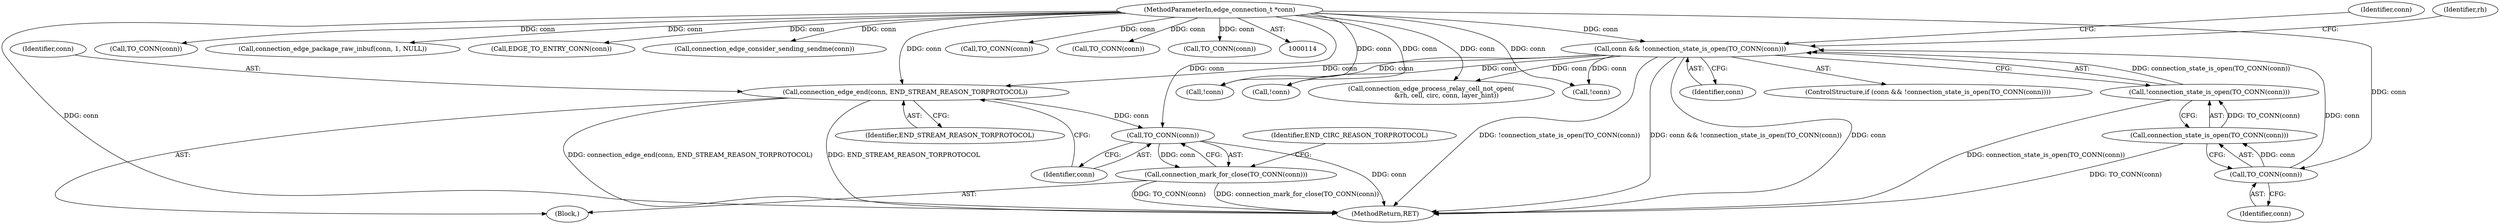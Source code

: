 digraph "0_tor_56a7c5bc15e0447203a491c1ee37de9939ad1dcd@API" {
"1000379" [label="(Call,connection_edge_end(conn, END_STREAM_REASON_TORPROTOCOL))"];
"1000205" [label="(Call,conn && !connection_state_is_open(TO_CONN(conn)))"];
"1000209" [label="(Call,TO_CONN(conn))"];
"1000117" [label="(MethodParameterIn,edge_connection_t *conn)"];
"1000207" [label="(Call,!connection_state_is_open(TO_CONN(conn)))"];
"1000208" [label="(Call,connection_state_is_open(TO_CONN(conn)))"];
"1000383" [label="(Call,TO_CONN(conn))"];
"1000382" [label="(Call,connection_mark_for_close(TO_CONN(conn)))"];
"1000208" [label="(Call,connection_state_is_open(TO_CONN(conn)))"];
"1000210" [label="(Identifier,conn)"];
"1001064" [label="(MethodReturn,RET)"];
"1000249" [label="(Call,connection_edge_process_relay_cell_not_open(\n               &rh, cell, circ, conn, layer_hint))"];
"1000379" [label="(Call,connection_edge_end(conn, END_STREAM_REASON_TORPROTOCOL))"];
"1000925" [label="(Call,!conn)"];
"1000206" [label="(Identifier,conn)"];
"1000383" [label="(Call,TO_CONN(conn))"];
"1000378" [label="(Block,)"];
"1000207" [label="(Call,!connection_state_is_open(TO_CONN(conn)))"];
"1000403" [label="(Call,!conn)"];
"1000204" [label="(ControlStructure,if (conn && !connection_state_is_open(TO_CONN(conn))))"];
"1000258" [label="(Identifier,rh)"];
"1000205" [label="(Call,conn && !connection_state_is_open(TO_CONN(conn)))"];
"1000954" [label="(Call,TO_CONN(conn))"];
"1000958" [label="(Call,connection_edge_package_raw_inbuf(conn, 1, NULL))"];
"1000380" [label="(Identifier,conn)"];
"1000494" [label="(Call,EDGE_TO_ENTRY_CONN(conn))"];
"1000209" [label="(Call,TO_CONN(conn))"];
"1000117" [label="(MethodParameterIn,edge_connection_t *conn)"];
"1000451" [label="(Call,connection_edge_consider_sending_sendme(conn))"];
"1000472" [label="(Call,!conn)"];
"1000384" [label="(Identifier,conn)"];
"1000536" [label="(Call,TO_CONN(conn))"];
"1000387" [label="(Identifier,END_CIRC_REASON_TORPROTOCOL)"];
"1000445" [label="(Call,TO_CONN(conn))"];
"1000381" [label="(Identifier,END_STREAM_REASON_TORPROTOCOL)"];
"1000965" [label="(Call,TO_CONN(conn))"];
"1000217" [label="(Identifier,conn)"];
"1000382" [label="(Call,connection_mark_for_close(TO_CONN(conn)))"];
"1000379" -> "1000378"  [label="AST: "];
"1000379" -> "1000381"  [label="CFG: "];
"1000380" -> "1000379"  [label="AST: "];
"1000381" -> "1000379"  [label="AST: "];
"1000384" -> "1000379"  [label="CFG: "];
"1000379" -> "1001064"  [label="DDG: connection_edge_end(conn, END_STREAM_REASON_TORPROTOCOL)"];
"1000379" -> "1001064"  [label="DDG: END_STREAM_REASON_TORPROTOCOL"];
"1000205" -> "1000379"  [label="DDG: conn"];
"1000117" -> "1000379"  [label="DDG: conn"];
"1000379" -> "1000383"  [label="DDG: conn"];
"1000205" -> "1000204"  [label="AST: "];
"1000205" -> "1000206"  [label="CFG: "];
"1000205" -> "1000207"  [label="CFG: "];
"1000206" -> "1000205"  [label="AST: "];
"1000207" -> "1000205"  [label="AST: "];
"1000217" -> "1000205"  [label="CFG: "];
"1000258" -> "1000205"  [label="CFG: "];
"1000205" -> "1001064"  [label="DDG: conn"];
"1000205" -> "1001064"  [label="DDG: !connection_state_is_open(TO_CONN(conn))"];
"1000205" -> "1001064"  [label="DDG: conn && !connection_state_is_open(TO_CONN(conn))"];
"1000209" -> "1000205"  [label="DDG: conn"];
"1000117" -> "1000205"  [label="DDG: conn"];
"1000207" -> "1000205"  [label="DDG: connection_state_is_open(TO_CONN(conn))"];
"1000205" -> "1000249"  [label="DDG: conn"];
"1000205" -> "1000403"  [label="DDG: conn"];
"1000205" -> "1000472"  [label="DDG: conn"];
"1000205" -> "1000925"  [label="DDG: conn"];
"1000209" -> "1000208"  [label="AST: "];
"1000209" -> "1000210"  [label="CFG: "];
"1000210" -> "1000209"  [label="AST: "];
"1000208" -> "1000209"  [label="CFG: "];
"1000209" -> "1000208"  [label="DDG: conn"];
"1000117" -> "1000209"  [label="DDG: conn"];
"1000117" -> "1000114"  [label="AST: "];
"1000117" -> "1001064"  [label="DDG: conn"];
"1000117" -> "1000249"  [label="DDG: conn"];
"1000117" -> "1000383"  [label="DDG: conn"];
"1000117" -> "1000403"  [label="DDG: conn"];
"1000117" -> "1000445"  [label="DDG: conn"];
"1000117" -> "1000451"  [label="DDG: conn"];
"1000117" -> "1000472"  [label="DDG: conn"];
"1000117" -> "1000494"  [label="DDG: conn"];
"1000117" -> "1000536"  [label="DDG: conn"];
"1000117" -> "1000925"  [label="DDG: conn"];
"1000117" -> "1000954"  [label="DDG: conn"];
"1000117" -> "1000958"  [label="DDG: conn"];
"1000117" -> "1000965"  [label="DDG: conn"];
"1000207" -> "1000208"  [label="CFG: "];
"1000208" -> "1000207"  [label="AST: "];
"1000207" -> "1001064"  [label="DDG: connection_state_is_open(TO_CONN(conn))"];
"1000208" -> "1000207"  [label="DDG: TO_CONN(conn)"];
"1000208" -> "1001064"  [label="DDG: TO_CONN(conn)"];
"1000383" -> "1000382"  [label="AST: "];
"1000383" -> "1000384"  [label="CFG: "];
"1000384" -> "1000383"  [label="AST: "];
"1000382" -> "1000383"  [label="CFG: "];
"1000383" -> "1001064"  [label="DDG: conn"];
"1000383" -> "1000382"  [label="DDG: conn"];
"1000382" -> "1000378"  [label="AST: "];
"1000387" -> "1000382"  [label="CFG: "];
"1000382" -> "1001064"  [label="DDG: TO_CONN(conn)"];
"1000382" -> "1001064"  [label="DDG: connection_mark_for_close(TO_CONN(conn))"];
}
